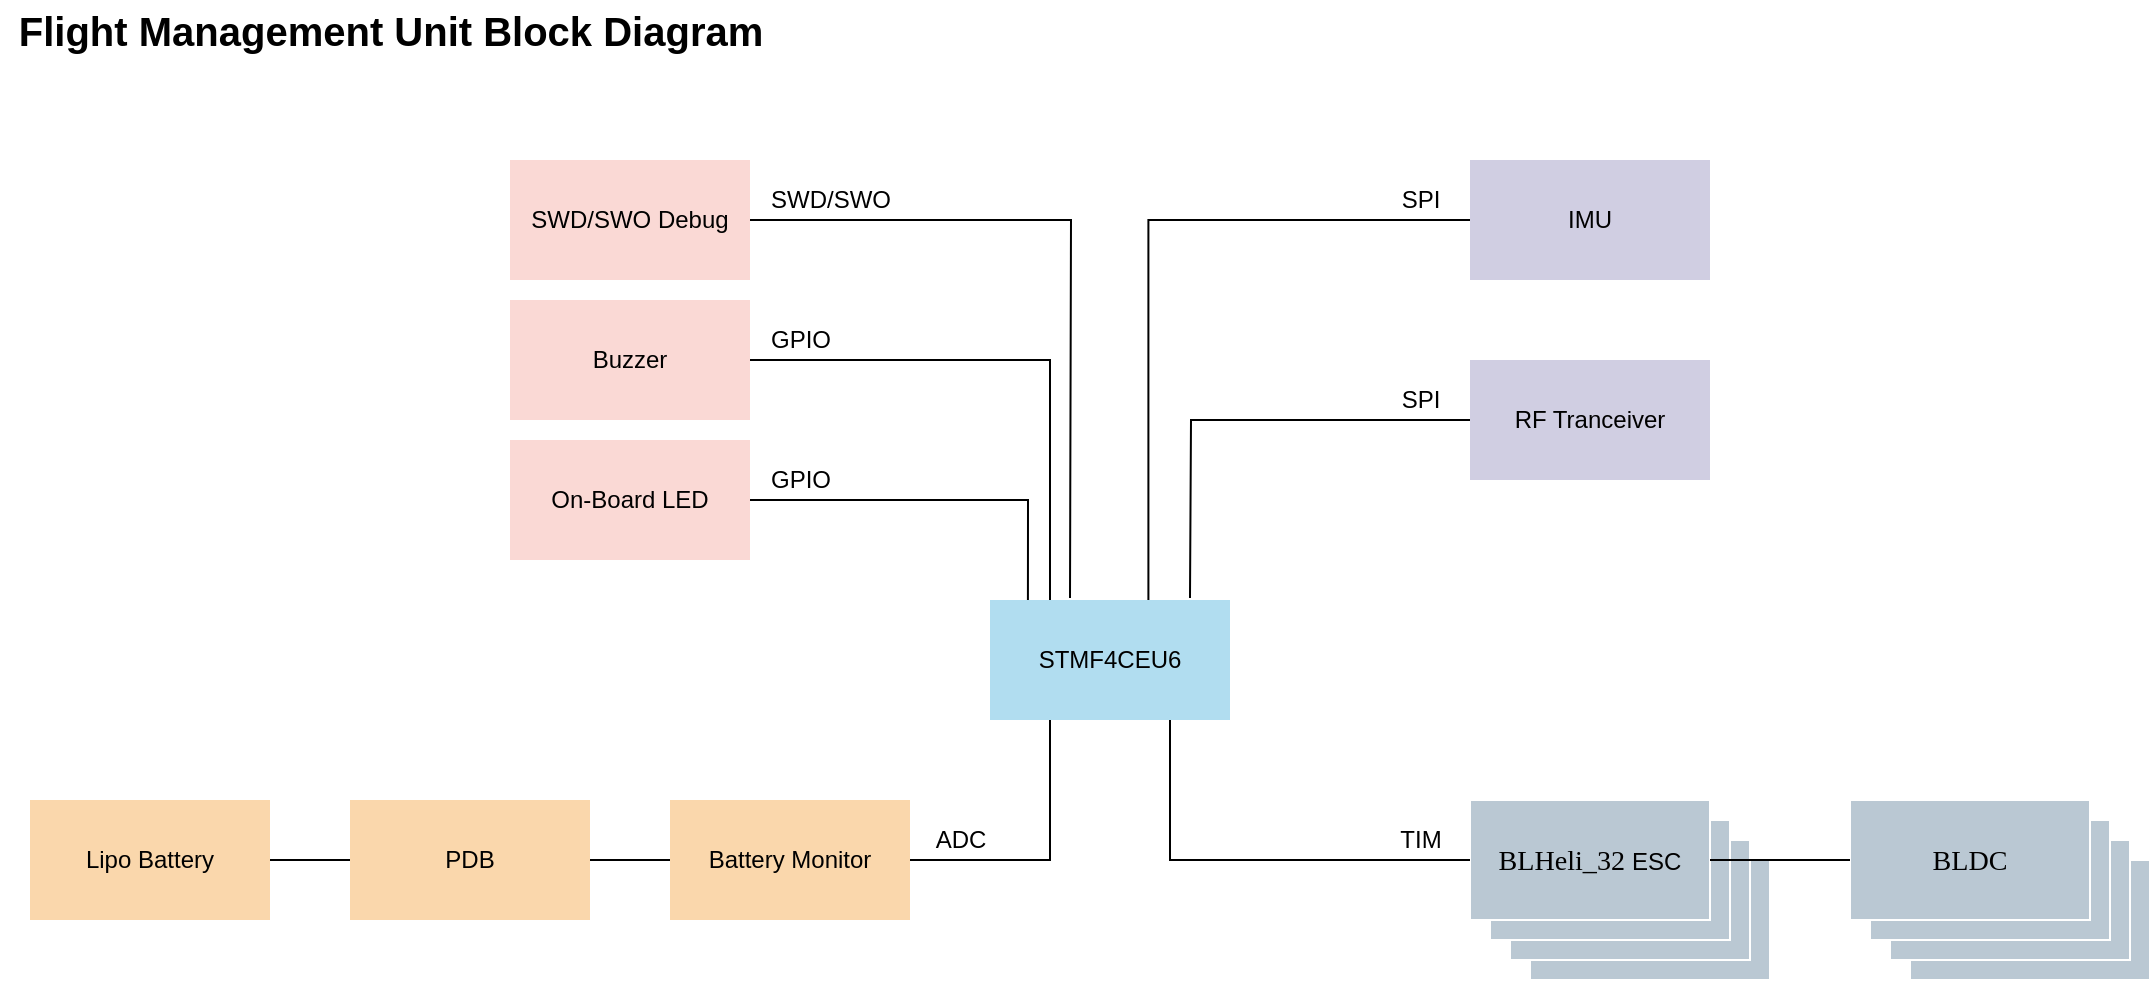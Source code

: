 <mxfile version="14.5.1" type="device"><diagram id="LfAJydTuLR1p17aMBM_M" name="Page-1"><mxGraphModel dx="1278" dy="948" grid="1" gridSize="10" guides="1" tooltips="1" connect="1" arrows="1" fold="1" page="1" pageScale="1" pageWidth="1169" pageHeight="827" math="0" shadow="0"><root><mxCell id="0"/><mxCell id="1" parent="0"/><mxCell id="BOf6s5vawkMCToW4_njA-1" value="STMF4CEU6" style="rounded=0;whiteSpace=wrap;html=1;fillColor=#b1ddf0;strokeColor=none;" parent="1" vertex="1"><mxGeometry x="535" y="350" width="120" height="60" as="geometry"/></mxCell><mxCell id="BOf6s5vawkMCToW4_njA-37" style="edgeStyle=orthogonalEdgeStyle;rounded=0;orthogonalLoop=1;jettySize=auto;html=1;entryX=0.25;entryY=0;entryDx=0;entryDy=0;endArrow=none;endFill=0;" parent="1" source="BOf6s5vawkMCToW4_njA-2" target="BOf6s5vawkMCToW4_njA-1" edge="1"><mxGeometry relative="1" as="geometry"/></mxCell><mxCell id="BOf6s5vawkMCToW4_njA-2" value="Buzzer" style="rounded=0;whiteSpace=wrap;html=1;fillColor=#fad9d5;strokeColor=none;" parent="1" vertex="1"><mxGeometry x="295" y="200" width="120" height="60" as="geometry"/></mxCell><mxCell id="BOf6s5vawkMCToW4_njA-39" style="edgeStyle=orthogonalEdgeStyle;rounded=0;orthogonalLoop=1;jettySize=auto;html=1;startArrow=none;startFill=0;endArrow=none;endFill=0;" parent="1" source="BOf6s5vawkMCToW4_njA-3" edge="1"><mxGeometry relative="1" as="geometry"><mxPoint x="575" y="349" as="targetPoint"/></mxGeometry></mxCell><mxCell id="BOf6s5vawkMCToW4_njA-3" value="SWD/SWO Debug" style="rounded=0;whiteSpace=wrap;html=1;fillColor=#fad9d5;strokeColor=none;" parent="1" vertex="1"><mxGeometry x="295" y="130" width="120" height="60" as="geometry"/></mxCell><mxCell id="BOf6s5vawkMCToW4_njA-36" style="edgeStyle=orthogonalEdgeStyle;rounded=0;orthogonalLoop=1;jettySize=auto;html=1;entryX=0.158;entryY=0;entryDx=0;entryDy=0;entryPerimeter=0;endArrow=none;endFill=0;" parent="1" source="BOf6s5vawkMCToW4_njA-4" target="BOf6s5vawkMCToW4_njA-1" edge="1"><mxGeometry relative="1" as="geometry"/></mxCell><mxCell id="BOf6s5vawkMCToW4_njA-4" value="On-Board LED" style="rounded=0;whiteSpace=wrap;html=1;fillColor=#fad9d5;strokeColor=none;" parent="1" vertex="1"><mxGeometry x="295" y="270" width="120" height="60" as="geometry"/></mxCell><mxCell id="BOf6s5vawkMCToW4_njA-41" style="edgeStyle=orthogonalEdgeStyle;rounded=0;orthogonalLoop=1;jettySize=auto;html=1;entryX=0.66;entryY=0;entryDx=0;entryDy=0;entryPerimeter=0;startArrow=none;startFill=0;endArrow=none;endFill=0;" parent="1" source="BOf6s5vawkMCToW4_njA-5" target="BOf6s5vawkMCToW4_njA-1" edge="1"><mxGeometry relative="1" as="geometry"/></mxCell><mxCell id="BOf6s5vawkMCToW4_njA-5" value="IMU" style="rounded=0;whiteSpace=wrap;html=1;fillColor=#d0cee2;strokeColor=none;" parent="1" vertex="1"><mxGeometry x="775" y="130" width="120" height="60" as="geometry"/></mxCell><mxCell id="BOf6s5vawkMCToW4_njA-40" style="edgeStyle=orthogonalEdgeStyle;rounded=0;orthogonalLoop=1;jettySize=auto;html=1;startArrow=none;startFill=0;endArrow=none;endFill=0;" parent="1" source="BOf6s5vawkMCToW4_njA-6" edge="1"><mxGeometry relative="1" as="geometry"><mxPoint x="635" y="349" as="targetPoint"/></mxGeometry></mxCell><mxCell id="BOf6s5vawkMCToW4_njA-6" value="RF Tranceiver" style="rounded=0;whiteSpace=wrap;html=1;fillColor=#d0cee2;strokeColor=none;" parent="1" vertex="1"><mxGeometry x="775" y="230" width="120" height="60" as="geometry"/></mxCell><mxCell id="BOf6s5vawkMCToW4_njA-33" style="edgeStyle=orthogonalEdgeStyle;rounded=0;orthogonalLoop=1;jettySize=auto;html=1;entryX=0.25;entryY=1;entryDx=0;entryDy=0;endArrow=none;endFill=0;" parent="1" source="BOf6s5vawkMCToW4_njA-7" target="BOf6s5vawkMCToW4_njA-1" edge="1"><mxGeometry relative="1" as="geometry"/></mxCell><mxCell id="BOf6s5vawkMCToW4_njA-50" value="" style="edgeStyle=none;rounded=0;orthogonalLoop=1;jettySize=auto;html=1;startArrow=none;startFill=0;endArrow=none;endFill=0;" parent="1" source="BOf6s5vawkMCToW4_njA-7" target="BOf6s5vawkMCToW4_njA-8" edge="1"><mxGeometry relative="1" as="geometry"/></mxCell><mxCell id="BOf6s5vawkMCToW4_njA-7" value="Battery Monitor" style="rounded=0;whiteSpace=wrap;html=1;fillColor=#fad7ac;strokeColor=none;" parent="1" vertex="1"><mxGeometry x="375" y="450" width="120" height="60" as="geometry"/></mxCell><mxCell id="BOf6s5vawkMCToW4_njA-34" style="edgeStyle=orthogonalEdgeStyle;rounded=0;orthogonalLoop=1;jettySize=auto;html=1;entryX=0;entryY=0.5;entryDx=0;entryDy=0;endArrow=none;endFill=0;" parent="1" source="BOf6s5vawkMCToW4_njA-8" target="BOf6s5vawkMCToW4_njA-7" edge="1"><mxGeometry relative="1" as="geometry"/></mxCell><mxCell id="BOf6s5vawkMCToW4_njA-8" value="PDB" style="rounded=0;whiteSpace=wrap;html=1;fillColor=#fad7ac;strokeColor=none;" parent="1" vertex="1"><mxGeometry x="215" y="450" width="120" height="60" as="geometry"/></mxCell><mxCell id="BOf6s5vawkMCToW4_njA-35" style="edgeStyle=orthogonalEdgeStyle;rounded=0;orthogonalLoop=1;jettySize=auto;html=1;entryX=0;entryY=0.5;entryDx=0;entryDy=0;endArrow=none;endFill=0;" parent="1" source="BOf6s5vawkMCToW4_njA-9" target="BOf6s5vawkMCToW4_njA-8" edge="1"><mxGeometry relative="1" as="geometry"/></mxCell><mxCell id="BOf6s5vawkMCToW4_njA-9" value="Lipo Battery" style="rounded=0;whiteSpace=wrap;html=1;fillColor=#fad7ac;strokeColor=none;" parent="1" vertex="1"><mxGeometry x="55" y="450" width="120" height="60" as="geometry"/></mxCell><mxCell id="BOf6s5vawkMCToW4_njA-26" value="" style="group" parent="1" vertex="1" connectable="0"><mxGeometry x="775" y="450" width="150" height="90" as="geometry"/></mxCell><mxCell id="BOf6s5vawkMCToW4_njA-21" value="&lt;span style=&quot;font-family: &amp;#34;nanum gothic&amp;#34; ; font-size: 14.062px&quot;&gt;BLHeli_32&amp;nbsp;&lt;/span&gt;ESC" style="rounded=0;whiteSpace=wrap;html=1;fillColor=#bac8d3;strokeColor=#FFFFFF;" parent="BOf6s5vawkMCToW4_njA-26" vertex="1"><mxGeometry x="30" y="30" width="120" height="60" as="geometry"/></mxCell><mxCell id="BOf6s5vawkMCToW4_njA-19" value="&lt;span style=&quot;font-family: &amp;#34;nanum gothic&amp;#34; ; font-size: 14.062px&quot;&gt;BLHeli_32&amp;nbsp;&lt;/span&gt;ESC" style="rounded=0;whiteSpace=wrap;html=1;fillColor=#bac8d3;strokeColor=#FFFFFF;" parent="BOf6s5vawkMCToW4_njA-26" vertex="1"><mxGeometry x="20" y="20" width="120" height="60" as="geometry"/></mxCell><mxCell id="BOf6s5vawkMCToW4_njA-18" value="&lt;span style=&quot;font-family: &amp;#34;nanum gothic&amp;#34; ; font-size: 14.062px&quot;&gt;BLHeli_32&amp;nbsp;&lt;/span&gt;ESC" style="rounded=0;whiteSpace=wrap;html=1;fillColor=#bac8d3;strokeColor=#FFFFFF;" parent="BOf6s5vawkMCToW4_njA-26" vertex="1"><mxGeometry x="10" y="10" width="120" height="60" as="geometry"/></mxCell><mxCell id="BOf6s5vawkMCToW4_njA-10" value="&lt;span style=&quot;font-family: &amp;#34;nanum gothic&amp;#34; ; font-size: 14.062px&quot;&gt;BLHeli_32&amp;nbsp;&lt;/span&gt;ESC" style="rounded=0;whiteSpace=wrap;html=1;fillColor=#bac8d3;strokeColor=#FFFFFF;" parent="BOf6s5vawkMCToW4_njA-26" vertex="1"><mxGeometry width="120" height="60" as="geometry"/></mxCell><mxCell id="BOf6s5vawkMCToW4_njA-27" value="" style="group" parent="1" vertex="1" connectable="0"><mxGeometry x="965" y="450" width="150" height="90" as="geometry"/></mxCell><mxCell id="BOf6s5vawkMCToW4_njA-22" value="&lt;span style=&quot;font-family: &amp;#34;nanum gothic&amp;#34; ; font-size: 14.062px&quot;&gt;BLHeli_32&amp;nbsp;&lt;/span&gt;ESC" style="rounded=0;whiteSpace=wrap;html=1;fillColor=#bac8d3;strokeColor=#FFFFFF;" parent="BOf6s5vawkMCToW4_njA-27" vertex="1"><mxGeometry x="30" y="30" width="120" height="60" as="geometry"/></mxCell><mxCell id="BOf6s5vawkMCToW4_njA-23" value="&lt;span style=&quot;font-family: &amp;#34;nanum gothic&amp;#34; ; font-size: 14.062px&quot;&gt;BLHeli_32&amp;nbsp;&lt;/span&gt;ESC" style="rounded=0;whiteSpace=wrap;html=1;fillColor=#bac8d3;strokeColor=#FFFFFF;" parent="BOf6s5vawkMCToW4_njA-27" vertex="1"><mxGeometry x="20" y="20" width="120" height="60" as="geometry"/></mxCell><mxCell id="BOf6s5vawkMCToW4_njA-24" value="&lt;span style=&quot;font-family: &amp;#34;nanum gothic&amp;#34; ; font-size: 14.062px&quot;&gt;BLHeli_32&amp;nbsp;&lt;/span&gt;ESC" style="rounded=0;whiteSpace=wrap;html=1;fillColor=#bac8d3;strokeColor=#FFFFFF;" parent="BOf6s5vawkMCToW4_njA-27" vertex="1"><mxGeometry x="10" y="10" width="120" height="60" as="geometry"/></mxCell><mxCell id="BOf6s5vawkMCToW4_njA-25" value="&lt;font face=&quot;nanum gothic&quot;&gt;&lt;span style=&quot;font-size: 14.062px&quot;&gt;BLDC&lt;/span&gt;&lt;/font&gt;" style="rounded=0;whiteSpace=wrap;html=1;fillColor=#bac8d3;strokeColor=#FFFFFF;" parent="BOf6s5vawkMCToW4_njA-27" vertex="1"><mxGeometry width="120" height="60" as="geometry"/></mxCell><mxCell id="BOf6s5vawkMCToW4_njA-31" style="edgeStyle=orthogonalEdgeStyle;rounded=0;orthogonalLoop=1;jettySize=auto;html=1;exitX=1;exitY=0.5;exitDx=0;exitDy=0;entryX=0;entryY=0.5;entryDx=0;entryDy=0;endArrow=none;endFill=0;" parent="1" source="BOf6s5vawkMCToW4_njA-10" target="BOf6s5vawkMCToW4_njA-25" edge="1"><mxGeometry relative="1" as="geometry"/></mxCell><mxCell id="BOf6s5vawkMCToW4_njA-32" style="edgeStyle=orthogonalEdgeStyle;rounded=0;orthogonalLoop=1;jettySize=auto;html=1;entryX=0.75;entryY=1;entryDx=0;entryDy=0;endArrow=none;endFill=0;" parent="1" source="BOf6s5vawkMCToW4_njA-10" target="BOf6s5vawkMCToW4_njA-1" edge="1"><mxGeometry relative="1" as="geometry"/></mxCell><mxCell id="BOf6s5vawkMCToW4_njA-52" value="GPIO" style="text;html=1;align=center;verticalAlign=middle;resizable=0;points=[];autosize=1;" parent="1" vertex="1"><mxGeometry x="415" y="210" width="50" height="20" as="geometry"/></mxCell><mxCell id="BOf6s5vawkMCToW4_njA-53" value="GPIO" style="text;html=1;align=center;verticalAlign=middle;resizable=0;points=[];autosize=1;" parent="1" vertex="1"><mxGeometry x="415" y="280" width="50" height="20" as="geometry"/></mxCell><mxCell id="BOf6s5vawkMCToW4_njA-54" value="SPI" style="text;html=1;align=center;verticalAlign=middle;resizable=0;points=[];autosize=1;" parent="1" vertex="1"><mxGeometry x="735" y="140" width="30" height="20" as="geometry"/></mxCell><mxCell id="BOf6s5vawkMCToW4_njA-55" value="SPI" style="text;html=1;align=center;verticalAlign=middle;resizable=0;points=[];autosize=1;" parent="1" vertex="1"><mxGeometry x="735" y="240" width="30" height="20" as="geometry"/></mxCell><mxCell id="BOf6s5vawkMCToW4_njA-56" value="TIM" style="text;html=1;align=center;verticalAlign=middle;resizable=0;points=[];autosize=1;" parent="1" vertex="1"><mxGeometry x="730" y="460" width="40" height="20" as="geometry"/></mxCell><mxCell id="BOf6s5vawkMCToW4_njA-57" value="ADC" style="text;html=1;align=center;verticalAlign=middle;resizable=0;points=[];autosize=1;" parent="1" vertex="1"><mxGeometry x="500" y="460" width="40" height="20" as="geometry"/></mxCell><mxCell id="BOf6s5vawkMCToW4_njA-58" value="SWD/SWO" style="text;html=1;align=center;verticalAlign=middle;resizable=0;points=[];autosize=1;" parent="1" vertex="1"><mxGeometry x="415" y="140" width="80" height="20" as="geometry"/></mxCell><mxCell id="BOf6s5vawkMCToW4_njA-59" value="Flight Management Unit Block Diagram" style="text;html=1;align=center;verticalAlign=middle;resizable=0;points=[];autosize=1;fontSize=20;fontStyle=1" parent="1" vertex="1"><mxGeometry x="40" y="50" width="390" height="30" as="geometry"/></mxCell></root></mxGraphModel></diagram></mxfile>